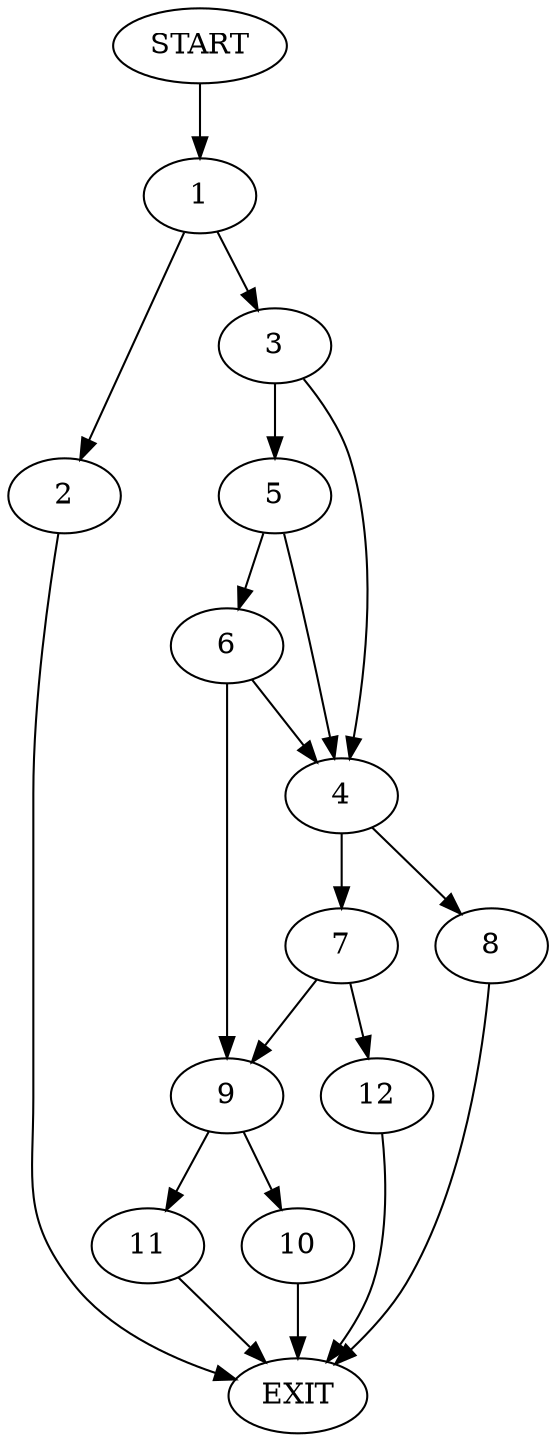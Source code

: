 digraph {
0 [label="START"]
13 [label="EXIT"]
0 -> 1
1 -> 2
1 -> 3
2 -> 13
3 -> 4
3 -> 5
5 -> 6
5 -> 4
4 -> 7
4 -> 8
6 -> 4
6 -> 9
9 -> 10
9 -> 11
8 -> 13
7 -> 9
7 -> 12
12 -> 13
11 -> 13
10 -> 13
}
